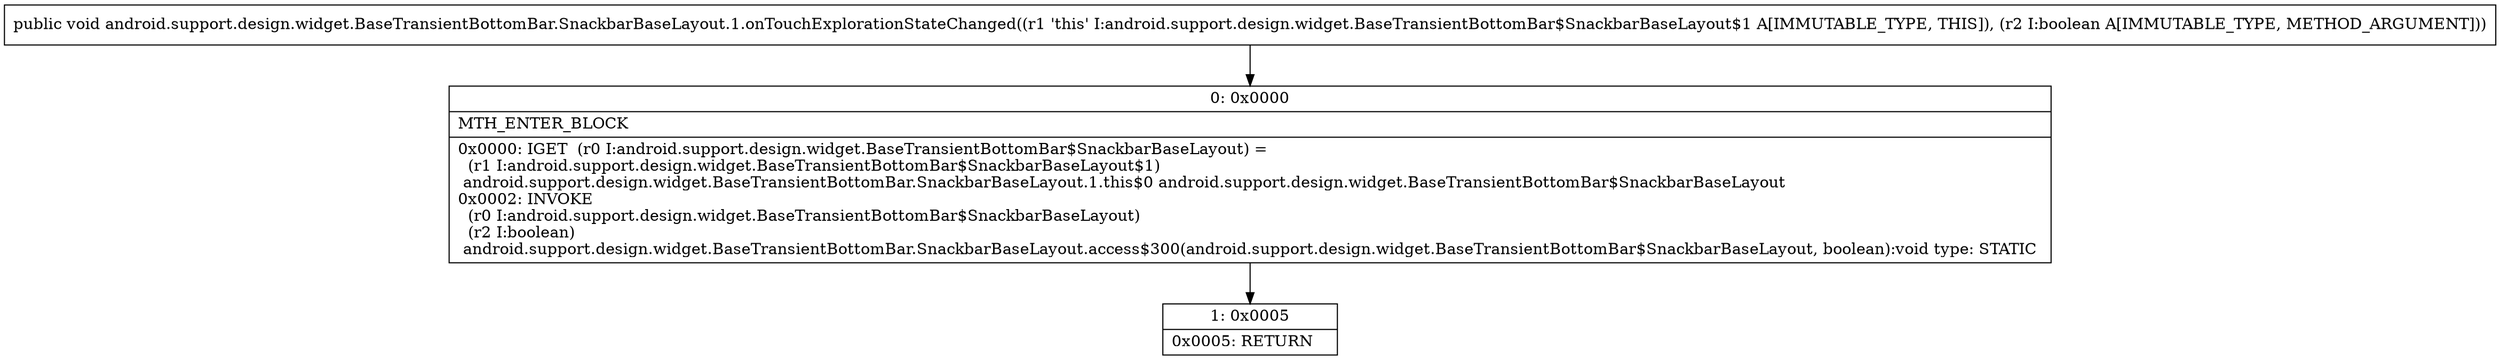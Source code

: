 digraph "CFG forandroid.support.design.widget.BaseTransientBottomBar.SnackbarBaseLayout.1.onTouchExplorationStateChanged(Z)V" {
Node_0 [shape=record,label="{0\:\ 0x0000|MTH_ENTER_BLOCK\l|0x0000: IGET  (r0 I:android.support.design.widget.BaseTransientBottomBar$SnackbarBaseLayout) = \l  (r1 I:android.support.design.widget.BaseTransientBottomBar$SnackbarBaseLayout$1)\l android.support.design.widget.BaseTransientBottomBar.SnackbarBaseLayout.1.this$0 android.support.design.widget.BaseTransientBottomBar$SnackbarBaseLayout \l0x0002: INVOKE  \l  (r0 I:android.support.design.widget.BaseTransientBottomBar$SnackbarBaseLayout)\l  (r2 I:boolean)\l android.support.design.widget.BaseTransientBottomBar.SnackbarBaseLayout.access$300(android.support.design.widget.BaseTransientBottomBar$SnackbarBaseLayout, boolean):void type: STATIC \l}"];
Node_1 [shape=record,label="{1\:\ 0x0005|0x0005: RETURN   \l}"];
MethodNode[shape=record,label="{public void android.support.design.widget.BaseTransientBottomBar.SnackbarBaseLayout.1.onTouchExplorationStateChanged((r1 'this' I:android.support.design.widget.BaseTransientBottomBar$SnackbarBaseLayout$1 A[IMMUTABLE_TYPE, THIS]), (r2 I:boolean A[IMMUTABLE_TYPE, METHOD_ARGUMENT])) }"];
MethodNode -> Node_0;
Node_0 -> Node_1;
}

